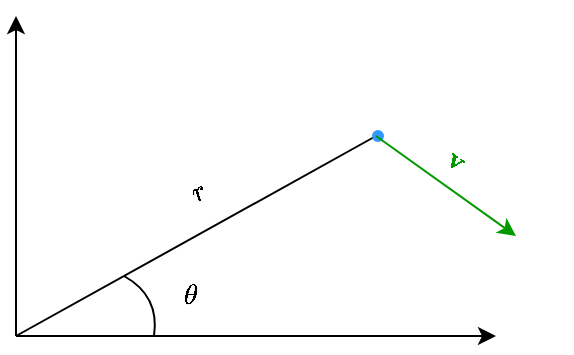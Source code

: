 <mxfile version="28.1.2">
  <diagram name="Page-1" id="TZQdm7txWWUcURBZf_om">
    <mxGraphModel dx="815" dy="480" grid="1" gridSize="10" guides="1" tooltips="1" connect="1" arrows="1" fold="1" page="1" pageScale="1" pageWidth="850" pageHeight="1100" math="1" shadow="0">
      <root>
        <mxCell id="0" />
        <mxCell id="1" parent="0" />
        <mxCell id="aXWn3zut26dnMFQE0j3T-1" value="" style="endArrow=classic;html=1;rounded=0;" edge="1" parent="1">
          <mxGeometry width="50" height="50" relative="1" as="geometry">
            <mxPoint x="320" y="400" as="sourcePoint" />
            <mxPoint x="320" y="240" as="targetPoint" />
          </mxGeometry>
        </mxCell>
        <mxCell id="aXWn3zut26dnMFQE0j3T-2" value="" style="endArrow=classic;html=1;rounded=0;" edge="1" parent="1">
          <mxGeometry width="50" height="50" relative="1" as="geometry">
            <mxPoint x="320" y="400" as="sourcePoint" />
            <mxPoint x="560" y="400" as="targetPoint" />
          </mxGeometry>
        </mxCell>
        <mxCell id="aXWn3zut26dnMFQE0j3T-3" value="" style="endArrow=none;html=1;rounded=0;" edge="1" parent="1">
          <mxGeometry width="50" height="50" relative="1" as="geometry">
            <mxPoint x="320" y="400" as="sourcePoint" />
            <mxPoint x="500" y="300" as="targetPoint" />
          </mxGeometry>
        </mxCell>
        <mxCell id="aXWn3zut26dnMFQE0j3T-4" value="" style="ellipse;whiteSpace=wrap;html=1;aspect=fixed;fillColor=#3399FF;strokeColor=none;" vertex="1" parent="1">
          <mxGeometry x="498" y="297" width="6" height="6" as="geometry" />
        </mxCell>
        <mxCell id="aXWn3zut26dnMFQE0j3T-5" value="" style="endArrow=none;html=1;rounded=0;curved=1;" edge="1" parent="1">
          <mxGeometry width="50" height="50" relative="1" as="geometry">
            <mxPoint x="389" y="400" as="sourcePoint" />
            <mxPoint x="374" y="370" as="targetPoint" />
            <Array as="points">
              <mxPoint x="392" y="380" />
            </Array>
          </mxGeometry>
        </mxCell>
        <mxCell id="aXWn3zut26dnMFQE0j3T-6" value="$$\theta$$" style="text;html=1;align=center;verticalAlign=middle;resizable=0;points=[];autosize=1;strokeColor=none;fillColor=none;" vertex="1" parent="1">
          <mxGeometry x="362" y="365" width="90" height="30" as="geometry" />
        </mxCell>
        <mxCell id="aXWn3zut26dnMFQE0j3T-9" value="" style="endArrow=classic;html=1;rounded=0;strokeColor=#009900;" edge="1" parent="1">
          <mxGeometry width="50" height="50" relative="1" as="geometry">
            <mxPoint x="500" y="300" as="sourcePoint" />
            <mxPoint x="570" y="350" as="targetPoint" />
          </mxGeometry>
        </mxCell>
        <mxCell id="aXWn3zut26dnMFQE0j3T-8" value="$$r$$" style="text;html=1;align=center;verticalAlign=middle;resizable=0;points=[];autosize=1;strokeColor=none;fillColor=none;rotation=-30;" vertex="1" parent="1">
          <mxGeometry x="381" y="313" width="60" height="30" as="geometry" />
        </mxCell>
        <mxCell id="aXWn3zut26dnMFQE0j3T-10" value="$$\mathbf{v}$$" style="text;html=1;align=center;verticalAlign=middle;resizable=0;points=[];autosize=1;strokeColor=none;fillColor=none;fontColor=#009900;rotation=35;" vertex="1" parent="1">
          <mxGeometry x="480" y="297" width="120" height="30" as="geometry" />
        </mxCell>
      </root>
    </mxGraphModel>
  </diagram>
</mxfile>
